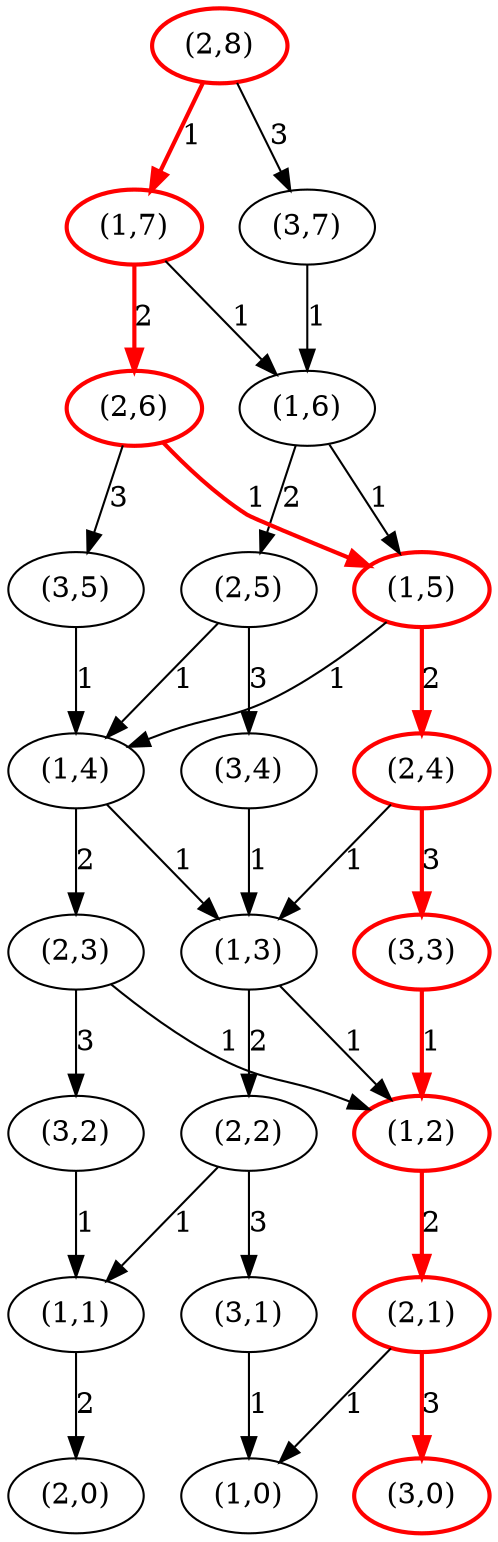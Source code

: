 strict digraph G {
  1 [ style="solid" label="(1,3)" ];
  2 [ style="solid" label="(2,2)" ];
  3 [ style="solid" label="(1,4)" ];
  4 [ style="solid" label="(2,3)" ];
  5 [ color="red" style="bold" label="(1,2)" ];
  6 [ style="solid" label="(3,2)" ];
  7 [ color="red" style="bold" label="(1,5)" ];
  8 [ style="solid" label="(3,1)" ];
  9 [ color="red" style="bold" label="(2,4)" ];
  10 [ color="red" style="bold" label="(2,1)" ];
  11 [ color="red" style="bold" label="(3,3)" ];
  12 [ style="solid" label="(1,6)" ];
  13 [ style="solid" label="(1,0)" ];
  14 [ color="red" style="bold" label="(3,0)" ];
  15 [ style="solid" label="(1,1)" ];
  16 [ style="solid" label="(2,0)" ];
  17 [ style="solid" label="(2,5)" ];
  18 [ style="solid" label="(3,4)" ];
  19 [ color="red" style="bold" label="(1,7)" ];
  20 [ color="red" style="bold" label="(2,6)" ];
  21 [ style="solid" label="(3,5)" ];
  22 [ color="red" style="bold" label="(2,8)" ];
  23 [ style="solid" label="(3,7)" ];
  1 -> 2 [ style="solid" label="2" ];
  3 -> 1 [ style="solid" label="1" ];
  4 -> 5 [ style="solid" label="1" ];
  4 -> 6 [ style="solid" label="3" ];
  3 -> 4 [ style="solid" label="2" ];
  7 -> 3 [ style="solid" label="1" ];
  1 -> 5 [ style="solid" label="1" ];
  2 -> 8 [ style="solid" label="3" ];
  9 -> 1 [ style="solid" label="1" ];
  5 -> 10 [ color="red" style="bold" label="2" ];
  11 -> 5 [ color="red" style="bold" label="1" ];
  9 -> 11 [ color="red" style="bold" label="3" ];
  7 -> 9 [ color="red" style="bold" label="2" ];
  12 -> 7 [ style="solid" label="1" ];
  10 -> 13 [ style="solid" label="1" ];
  10 -> 14 [ color="red" style="bold" label="3" ];
  15 -> 16 [ style="solid" label="2" ];
  6 -> 15 [ style="solid" label="1" ];
  17 -> 3 [ style="solid" label="1" ];
  2 -> 15 [ style="solid" label="1" ];
  8 -> 13 [ style="solid" label="1" ];
  18 -> 1 [ style="solid" label="1" ];
  17 -> 18 [ style="solid" label="3" ];
  12 -> 17 [ style="solid" label="2" ];
  19 -> 12 [ style="solid" label="1" ];
  20 -> 7 [ color="red" style="bold" label="1" ];
  21 -> 3 [ style="solid" label="1" ];
  20 -> 21 [ style="solid" label="3" ];
  19 -> 20 [ color="red" style="bold" label="2" ];
  22 -> 19 [ color="red" style="bold" label="1" ];
  23 -> 12 [ style="solid" label="1" ];
  22 -> 23 [ style="solid" label="3" ];
}
